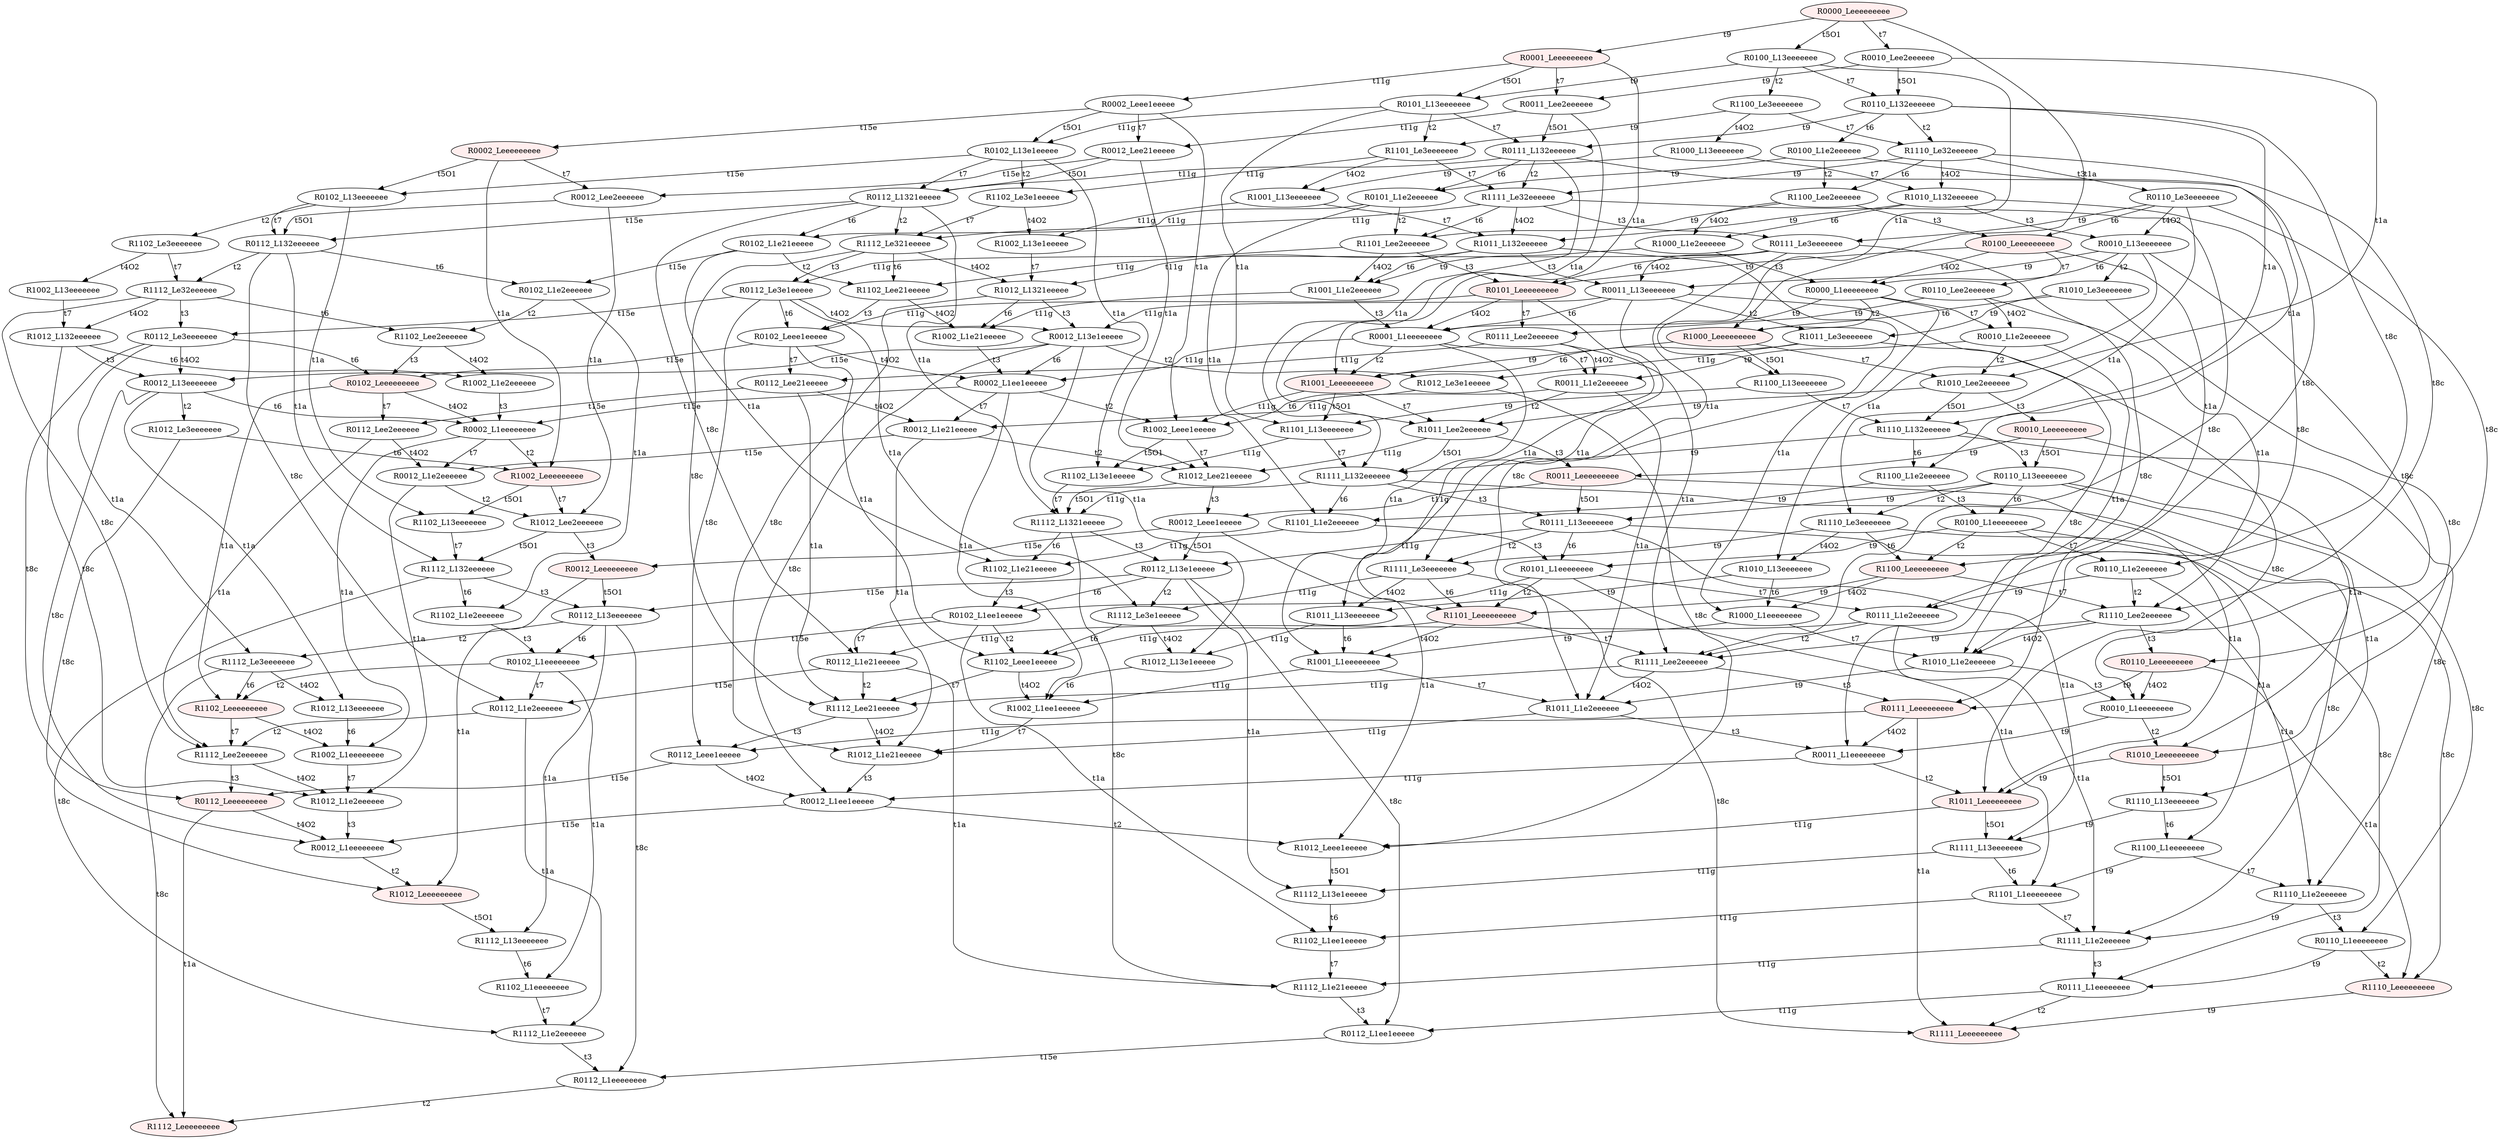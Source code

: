 digraph "SCinput/ic" {
node [style=filled fillcolor="#FFEEEE"]; R0000_Leeeeeeeee ;
node [style=filled fillcolor="#FFEEEE"]; R1000_Leeeeeeeee ;
node [fillcolor="#FFFFFF"]; R1100_L13eeeeeee ;
node [fillcolor="#FFFFFF"]; R1110_L132eeeeee ;
node [fillcolor="#FFFFFF"]; R0110_L13eeeeeee ;
node [fillcolor="#FFFFFF"]; R1110_L13eeeeeee ;
node [fillcolor="#FFFFFF"]; R1100_L1eeeeeeee ;
node [fillcolor="#FFFFFF"]; R1110_L1e2eeeeee ;
node [fillcolor="#FFFFFF"]; R0110_L1eeeeeeee ;
node [style=filled fillcolor="#FFEEEE"]; R1110_Leeeeeeeee ;
node [style=filled fillcolor="#FFEEEE"]; R1111_Leeeeeeeee ;
node [fillcolor="#FFFFFF"]; R0111_L1eeeeeeee ;
node [fillcolor="#FFFFFF"]; R0112_L1ee1eeeee ;
node [fillcolor="#FFFFFF"]; R0112_L1eeeeeeee ;
node [style=filled fillcolor="#FFEEEE"]; R1112_Leeeeeeeee ;
node [fillcolor="#FFFFFF"]; R1111_L1e2eeeeee ;
node [fillcolor="#FFFFFF"]; R1112_L1e21eeeee ;
node [fillcolor="#FFFFFF"]; R1101_L1eeeeeeee ;
node [fillcolor="#FFFFFF"]; R1102_L1ee1eeeee ;
node [fillcolor="#FFFFFF"]; R1111_L13eeeeeee ;
node [fillcolor="#FFFFFF"]; R1112_L13e1eeeee ;
node [fillcolor="#FFFFFF"]; R1110_Le3eeeeeee ;
node [fillcolor="#FFFFFF"]; R1010_L13eeeeeee ;
node [fillcolor="#FFFFFF"]; R1000_L1eeeeeeee ;
node [fillcolor="#FFFFFF"]; R1010_L1e2eeeeee ;
node [fillcolor="#FFFFFF"]; R0010_L1eeeeeeee ;
node [style=filled fillcolor="#FFEEEE"]; R1010_Leeeeeeeee ;
node [style=filled fillcolor="#FFEEEE"]; R1011_Leeeeeeeee ;
node [fillcolor="#FFFFFF"]; R1012_Leee1eeeee ;
node [fillcolor="#FFFFFF"]; R0011_L1eeeeeeee ;
node [fillcolor="#FFFFFF"]; R0012_L1ee1eeeee ;
node [fillcolor="#FFFFFF"]; R0012_L1eeeeeeee ;
node [style=filled fillcolor="#FFEEEE"]; R1012_Leeeeeeeee ;
node [fillcolor="#FFFFFF"]; R1112_L13eeeeeee ;
node [fillcolor="#FFFFFF"]; R1102_L1eeeeeeee ;
node [fillcolor="#FFFFFF"]; R1112_L1e2eeeeee ;
node [fillcolor="#FFFFFF"]; R1011_L1e2eeeeee ;
node [fillcolor="#FFFFFF"]; R1012_L1e21eeeee ;
node [fillcolor="#FFFFFF"]; R1001_L1eeeeeeee ;
node [fillcolor="#FFFFFF"]; R1002_L1ee1eeeee ;
node [fillcolor="#FFFFFF"]; R1011_L13eeeeeee ;
node [fillcolor="#FFFFFF"]; R1012_L13e1eeeee ;
node [style=filled fillcolor="#FFEEEE"]; R1100_Leeeeeeeee ;
node [fillcolor="#FFFFFF"]; R1110_Lee2eeeeee ;
node [style=filled fillcolor="#FFEEEE"]; R0110_Leeeeeeeee ;
node [style=filled fillcolor="#FFEEEE"]; R0111_Leeeeeeeee ;
node [fillcolor="#FFFFFF"]; R0112_Leee1eeeee ;
node [style=filled fillcolor="#FFEEEE"]; R0112_Leeeeeeeee ;
node [fillcolor="#FFFFFF"]; R1111_Lee2eeeeee ;
node [fillcolor="#FFFFFF"]; R1112_Lee21eeeee ;
node [style=filled fillcolor="#FFEEEE"]; R1101_Leeeeeeeee ;
node [fillcolor="#FFFFFF"]; R1102_Leee1eeeee ;
node [fillcolor="#FFFFFF"]; R1111_Le3eeeeeee ;
node [fillcolor="#FFFFFF"]; R1112_Le3e1eeeee ;
node [fillcolor="#FFFFFF"]; R0100_L1eeeeeeee ;
node [fillcolor="#FFFFFF"]; R0110_L1e2eeeeee ;
node [fillcolor="#FFFFFF"]; R0111_L1e2eeeeee ;
node [fillcolor="#FFFFFF"]; R0112_L1e21eeeee ;
node [fillcolor="#FFFFFF"]; R0112_L1e2eeeeee ;
node [fillcolor="#FFFFFF"]; R1112_Lee2eeeeee ;
node [fillcolor="#FFFFFF"]; R1012_L1e2eeeeee ;
node [fillcolor="#FFFFFF"]; R0101_L1eeeeeeee ;
node [fillcolor="#FFFFFF"]; R0102_L1ee1eeeee ;
node [fillcolor="#FFFFFF"]; R0102_L1eeeeeeee ;
node [style=filled fillcolor="#FFEEEE"]; R1102_Leeeeeeeee ;
node [fillcolor="#FFFFFF"]; R1002_L1eeeeeeee ;
node [fillcolor="#FFFFFF"]; R0111_L13eeeeeee ;
node [fillcolor="#FFFFFF"]; R0112_L13e1eeeee ;
node [fillcolor="#FFFFFF"]; R0112_L13eeeeeee ;
node [fillcolor="#FFFFFF"]; R1112_Le3eeeeeee ;
node [fillcolor="#FFFFFF"]; R1012_L13eeeeeee ;
node [fillcolor="#FFFFFF"]; R1100_L1e2eeeeee ;
node [fillcolor="#FFFFFF"]; R1101_L1e2eeeeee ;
node [fillcolor="#FFFFFF"]; R1102_L1e21eeeee ;
node [fillcolor="#FFFFFF"]; R1111_L132eeeeee ;
node [fillcolor="#FFFFFF"]; R1112_L1321eeeee ;
node [fillcolor="#FFFFFF"]; R1101_L13eeeeeee ;
node [fillcolor="#FFFFFF"]; R1102_L13e1eeeee ;
node [fillcolor="#FFFFFF"]; R1010_Lee2eeeeee ;
node [style=filled fillcolor="#FFEEEE"]; R0010_Leeeeeeeee ;
node [style=filled fillcolor="#FFEEEE"]; R0011_Leeeeeeeee ;
node [fillcolor="#FFFFFF"]; R0012_Leee1eeeee ;
node [style=filled fillcolor="#FFEEEE"]; R0012_Leeeeeeeee ;
node [fillcolor="#FFFFFF"]; R1011_Lee2eeeeee ;
node [fillcolor="#FFFFFF"]; R1012_Lee21eeeee ;
node [style=filled fillcolor="#FFEEEE"]; R1001_Leeeeeeeee ;
node [fillcolor="#FFFFFF"]; R1002_Leee1eeeee ;
node [fillcolor="#FFFFFF"]; R0100_L13eeeeeee ;
node [fillcolor="#FFFFFF"]; R1100_Le3eeeeeee ;
node [fillcolor="#FFFFFF"]; R1000_L13eeeeeee ;
node [fillcolor="#FFFFFF"]; R1010_L132eeeeee ;
node [fillcolor="#FFFFFF"]; R0010_L13eeeeeee ;
node [fillcolor="#FFFFFF"]; R1010_Le3eeeeeee ;
node [fillcolor="#FFFFFF"]; R1011_Le3eeeeeee ;
node [fillcolor="#FFFFFF"]; R1012_Le3e1eeeee ;
node [fillcolor="#FFFFFF"]; R0000_L1eeeeeeee ;
node [fillcolor="#FFFFFF"]; R0010_L1e2eeeeee ;
node [fillcolor="#FFFFFF"]; R0011_L1e2eeeeee ;
node [fillcolor="#FFFFFF"]; R0012_L1e21eeeee ;
node [fillcolor="#FFFFFF"]; R0012_L1e2eeeeee ;
node [fillcolor="#FFFFFF"]; R1012_Lee2eeeeee ;
node [fillcolor="#FFFFFF"]; R1112_L132eeeeee ;
node [fillcolor="#FFFFFF"]; R1102_L1e2eeeeee ;
node [fillcolor="#FFFFFF"]; R0001_L1eeeeeeee ;
node [fillcolor="#FFFFFF"]; R0002_L1ee1eeeee ;
node [fillcolor="#FFFFFF"]; R0002_L1eeeeeeee ;
node [style=filled fillcolor="#FFEEEE"]; R1002_Leeeeeeeee ;
node [fillcolor="#FFFFFF"]; R1102_L13eeeeeee ;
node [fillcolor="#FFFFFF"]; R0011_L13eeeeeee ;
node [fillcolor="#FFFFFF"]; R0012_L13e1eeeee ;
node [fillcolor="#FFFFFF"]; R0012_L13eeeeeee ;
node [fillcolor="#FFFFFF"]; R1012_Le3eeeeeee ;
node [fillcolor="#FFFFFF"]; R1000_L1e2eeeeee ;
node [fillcolor="#FFFFFF"]; R1001_L1e2eeeeee ;
node [fillcolor="#FFFFFF"]; R1002_L1e21eeeee ;
node [fillcolor="#FFFFFF"]; R1011_L132eeeeee ;
node [fillcolor="#FFFFFF"]; R1012_L1321eeeee ;
node [fillcolor="#FFFFFF"]; R1001_L13eeeeeee ;
node [fillcolor="#FFFFFF"]; R1002_L13e1eeeee ;
node [fillcolor="#FFFFFF"]; R1110_Le32eeeeee ;
node [fillcolor="#FFFFFF"]; R0110_Le3eeeeeee ;
node [style=filled fillcolor="#FFEEEE"]; R0100_Leeeeeeeee ;
node [fillcolor="#FFFFFF"]; R0110_Lee2eeeeee ;
node [fillcolor="#FFFFFF"]; R0111_Lee2eeeeee ;
node [fillcolor="#FFFFFF"]; R0112_Lee21eeeee ;
node [fillcolor="#FFFFFF"]; R0112_Lee2eeeeee ;
node [style=filled fillcolor="#FFEEEE"]; R0101_Leeeeeeeee ;
node [fillcolor="#FFFFFF"]; R0102_Leee1eeeee ;
node [style=filled fillcolor="#FFEEEE"]; R0102_Leeeeeeeee ;
node [fillcolor="#FFFFFF"]; R0111_Le3eeeeeee ;
node [fillcolor="#FFFFFF"]; R0112_Le3e1eeeee ;
node [fillcolor="#FFFFFF"]; R0112_Le3eeeeeee ;
node [fillcolor="#FFFFFF"]; R1100_Lee2eeeeee ;
node [fillcolor="#FFFFFF"]; R1101_Lee2eeeeee ;
node [fillcolor="#FFFFFF"]; R1102_Lee21eeeee ;
node [fillcolor="#FFFFFF"]; R1111_Le32eeeeee ;
node [fillcolor="#FFFFFF"]; R1112_Le321eeeee ;
node [fillcolor="#FFFFFF"]; R1101_Le3eeeeeee ;
node [fillcolor="#FFFFFF"]; R1102_Le3e1eeeee ;
node [fillcolor="#FFFFFF"]; R0110_L132eeeeee ;
node [fillcolor="#FFFFFF"]; R0100_L1e2eeeeee ;
node [fillcolor="#FFFFFF"]; R0101_L1e2eeeeee ;
node [fillcolor="#FFFFFF"]; R0102_L1e21eeeee ;
node [fillcolor="#FFFFFF"]; R0102_L1e2eeeeee ;
node [fillcolor="#FFFFFF"]; R1102_Lee2eeeeee ;
node [fillcolor="#FFFFFF"]; R1002_L1e2eeeeee ;
node [fillcolor="#FFFFFF"]; R0111_L132eeeeee ;
node [fillcolor="#FFFFFF"]; R0112_L1321eeeee ;
node [fillcolor="#FFFFFF"]; R0112_L132eeeeee ;
node [fillcolor="#FFFFFF"]; R1112_Le32eeeeee ;
node [fillcolor="#FFFFFF"]; R1012_L132eeeeee ;
node [fillcolor="#FFFFFF"]; R0101_L13eeeeeee ;
node [fillcolor="#FFFFFF"]; R0102_L13e1eeeee ;
node [fillcolor="#FFFFFF"]; R0102_L13eeeeeee ;
node [fillcolor="#FFFFFF"]; R1102_Le3eeeeeee ;
node [fillcolor="#FFFFFF"]; R1002_L13eeeeeee ;
node [fillcolor="#FFFFFF"]; R0010_Lee2eeeeee ;
node [fillcolor="#FFFFFF"]; R0011_Lee2eeeeee ;
node [fillcolor="#FFFFFF"]; R0012_Lee21eeeee ;
node [fillcolor="#FFFFFF"]; R0012_Lee2eeeeee ;
node [style=filled fillcolor="#FFEEEE"]; R0001_Leeeeeeeee ;
node [fillcolor="#FFFFFF"]; R0002_Leee1eeeee ;
node [style=filled fillcolor="#FFEEEE"]; R0002_Leeeeeeeee ;
R0000_Leeeeeeeee -> R0001_Leeeeeeeee [label=t9]
R0000_Leeeeeeeee -> R0010_Lee2eeeeee [label=t7]
R0000_Leeeeeeeee -> R0100_L13eeeeeee [label=t5O1]
R0000_Leeeeeeeee -> R1000_Leeeeeeeee [label=t1a]
R1000_Leeeeeeeee -> R1001_Leeeeeeeee [label=t9]
R1000_Leeeeeeeee -> R1010_Lee2eeeeee [label=t7]
R1000_Leeeeeeeee -> R1100_L13eeeeeee [label=t5O1]
R1100_L13eeeeeee -> R1101_L13eeeeeee [label=t9]
R1100_L13eeeeeee -> R1110_L132eeeeee [label=t7]
R1110_L132eeeeee -> R1111_L132eeeeee [label=t9]
R1110_L132eeeeee -> R1110_L1e2eeeeee [label=t8c]
R1110_L132eeeeee -> R1100_L1e2eeeeee [label=t6]
R1110_L132eeeeee -> R0110_L13eeeeeee [label=t3]
R0110_L13eeeeeee -> R0111_L13eeeeeee [label=t9]
R0110_L13eeeeeee -> R0110_L1eeeeeeee [label=t8c]
R0110_L13eeeeeee -> R0100_L1eeeeeeee [label=t6]
R0110_L13eeeeeee -> R1110_Le3eeeeeee [label=t2]
R0110_L13eeeeeee -> R1110_L13eeeeeee [label=t1a]
R1110_L13eeeeeee -> R1111_L13eeeeeee [label=t9]
R1110_L13eeeeeee -> R1100_L1eeeeeeee [label=t6]
R1100_L1eeeeeeee -> R1101_L1eeeeeeee [label=t9]
R1100_L1eeeeeeee -> R1110_L1e2eeeeee [label=t7]
R1110_L1e2eeeeee -> R1111_L1e2eeeeee [label=t9]
R1110_L1e2eeeeee -> R0110_L1eeeeeeee [label=t3]
R0110_L1eeeeeeee -> R0111_L1eeeeeeee [label=t9]
R0110_L1eeeeeeee -> R1110_Leeeeeeeee [label=t2]
R1110_Leeeeeeeee -> R1111_Leeeeeeeee [label=t9]
R0111_L1eeeeeeee -> R0112_L1ee1eeeee [label=t11g]
R0111_L1eeeeeeee -> R1111_Leeeeeeeee [label=t2]
R0112_L1ee1eeeee -> R0112_L1eeeeeeee [label=t15e]
R0112_L1eeeeeeee -> R1112_Leeeeeeeee [label=t2]
R1111_L1e2eeeeee -> R1112_L1e21eeeee [label=t11g]
R1111_L1e2eeeeee -> R0111_L1eeeeeeee [label=t3]
R1112_L1e21eeeee -> R0112_L1ee1eeeee [label=t3]
R1101_L1eeeeeeee -> R1102_L1ee1eeeee [label=t11g]
R1101_L1eeeeeeee -> R1111_L1e2eeeeee [label=t7]
R1102_L1ee1eeeee -> R1112_L1e21eeeee [label=t7]
R1111_L13eeeeeee -> R1112_L13e1eeeee [label=t11g]
R1111_L13eeeeeee -> R1101_L1eeeeeeee [label=t6]
R1112_L13e1eeeee -> R1102_L1ee1eeeee [label=t6]
R1110_Le3eeeeeee -> R1111_Le3eeeeeee [label=t9]
R1110_Le3eeeeeee -> R1110_Leeeeeeeee [label=t8c]
R1110_Le3eeeeeee -> R1100_Leeeeeeeee [label=t6]
R1110_Le3eeeeeee -> R1010_L13eeeeeee [label=t4O2]
R1010_L13eeeeeee -> R1011_L13eeeeeee [label=t9]
R1010_L13eeeeeee -> R1000_L1eeeeeeee [label=t6]
R1000_L1eeeeeeee -> R1001_L1eeeeeeee [label=t9]
R1000_L1eeeeeeee -> R1010_L1e2eeeeee [label=t7]
R1010_L1e2eeeeee -> R1011_L1e2eeeeee [label=t9]
R1010_L1e2eeeeee -> R0010_L1eeeeeeee [label=t3]
R0010_L1eeeeeeee -> R0011_L1eeeeeeee [label=t9]
R0010_L1eeeeeeee -> R1010_Leeeeeeeee [label=t2]
R1010_Leeeeeeeee -> R1011_Leeeeeeeee [label=t9]
R1010_Leeeeeeeee -> R1110_L13eeeeeee [label=t5O1]
R1011_Leeeeeeeee -> R1012_Leee1eeeee [label=t11g]
R1011_Leeeeeeeee -> R1111_L13eeeeeee [label=t5O1]
R1012_Leee1eeeee -> R1112_L13e1eeeee [label=t5O1]
R0011_L1eeeeeeee -> R0012_L1ee1eeeee [label=t11g]
R0011_L1eeeeeeee -> R1011_Leeeeeeeee [label=t2]
R0012_L1ee1eeeee -> R0012_L1eeeeeeee [label=t15e]
R0012_L1ee1eeeee -> R1012_Leee1eeeee [label=t2]
R0012_L1eeeeeeee -> R1012_Leeeeeeeee [label=t2]
R1012_Leeeeeeeee -> R1112_L13eeeeeee [label=t5O1]
R1112_L13eeeeeee -> R1102_L1eeeeeeee [label=t6]
R1102_L1eeeeeeee -> R1112_L1e2eeeeee [label=t7]
R1112_L1e2eeeeee -> R0112_L1eeeeeeee [label=t3]
R1011_L1e2eeeeee -> R1012_L1e21eeeee [label=t11g]
R1011_L1e2eeeeee -> R0011_L1eeeeeeee [label=t3]
R1012_L1e21eeeee -> R0012_L1ee1eeeee [label=t3]
R1001_L1eeeeeeee -> R1002_L1ee1eeeee [label=t11g]
R1001_L1eeeeeeee -> R1011_L1e2eeeeee [label=t7]
R1002_L1ee1eeeee -> R1012_L1e21eeeee [label=t7]
R1011_L13eeeeeee -> R1012_L13e1eeeee [label=t11g]
R1011_L13eeeeeee -> R1001_L1eeeeeeee [label=t6]
R1012_L13e1eeeee -> R1002_L1ee1eeeee [label=t6]
R1100_Leeeeeeeee -> R1101_Leeeeeeeee [label=t9]
R1100_Leeeeeeeee -> R1110_Lee2eeeeee [label=t7]
R1100_Leeeeeeeee -> R1000_L1eeeeeeee [label=t4O2]
R1110_Lee2eeeeee -> R1111_Lee2eeeeee [label=t9]
R1110_Lee2eeeeee -> R1010_L1e2eeeeee [label=t4O2]
R1110_Lee2eeeeee -> R0110_Leeeeeeeee [label=t3]
R0110_Leeeeeeeee -> R0111_Leeeeeeeee [label=t9]
R0110_Leeeeeeeee -> R0010_L1eeeeeeee [label=t4O2]
R0110_Leeeeeeeee -> R1110_Leeeeeeeee [label=t1a]
R0111_Leeeeeeeee -> R0112_Leee1eeeee [label=t11g]
R0111_Leeeeeeeee -> R0011_L1eeeeeeee [label=t4O2]
R0111_Leeeeeeeee -> R1111_Leeeeeeeee [label=t1a]
R0112_Leee1eeeee -> R0012_L1ee1eeeee [label=t4O2]
R0112_Leee1eeeee -> R0112_Leeeeeeeee [label=t15e]
R0112_Leeeeeeeee -> R0012_L1eeeeeeee [label=t4O2]
R0112_Leeeeeeeee -> R1112_Leeeeeeeee [label=t1a]
R1111_Lee2eeeeee -> R1112_Lee21eeeee [label=t11g]
R1111_Lee2eeeeee -> R1011_L1e2eeeeee [label=t4O2]
R1111_Lee2eeeeee -> R0111_Leeeeeeeee [label=t3]
R1112_Lee21eeeee -> R1012_L1e21eeeee [label=t4O2]
R1112_Lee21eeeee -> R0112_Leee1eeeee [label=t3]
R1101_Leeeeeeeee -> R1102_Leee1eeeee [label=t11g]
R1101_Leeeeeeeee -> R1111_Lee2eeeeee [label=t7]
R1101_Leeeeeeeee -> R1001_L1eeeeeeee [label=t4O2]
R1102_Leee1eeeee -> R1112_Lee21eeeee [label=t7]
R1102_Leee1eeeee -> R1002_L1ee1eeeee [label=t4O2]
R1111_Le3eeeeeee -> R1112_Le3e1eeeee [label=t11g]
R1111_Le3eeeeeee -> R1111_Leeeeeeeee [label=t8c]
R1111_Le3eeeeeee -> R1101_Leeeeeeeee [label=t6]
R1111_Le3eeeeeee -> R1011_L13eeeeeee [label=t4O2]
R1112_Le3e1eeeee -> R1102_Leee1eeeee [label=t6]
R1112_Le3e1eeeee -> R1012_L13e1eeeee [label=t4O2]
R0100_L1eeeeeeee -> R0101_L1eeeeeeee [label=t9]
R0100_L1eeeeeeee -> R0110_L1e2eeeeee [label=t7]
R0100_L1eeeeeeee -> R1100_Leeeeeeeee [label=t2]
R0100_L1eeeeeeee -> R1100_L1eeeeeeee [label=t1a]
R0110_L1e2eeeeee -> R0111_L1e2eeeeee [label=t9]
R0110_L1e2eeeeee -> R1110_Lee2eeeeee [label=t2]
R0110_L1e2eeeeee -> R1110_L1e2eeeeee [label=t1a]
R0111_L1e2eeeeee -> R0112_L1e21eeeee [label=t11g]
R0111_L1e2eeeeee -> R1111_Lee2eeeeee [label=t2]
R0111_L1e2eeeeee -> R1111_L1e2eeeeee [label=t1a]
R0112_L1e21eeeee -> R0112_L1e2eeeeee [label=t15e]
R0112_L1e21eeeee -> R1112_Lee21eeeee [label=t2]
R0112_L1e21eeeee -> R1112_L1e21eeeee [label=t1a]
R0112_L1e2eeeeee -> R1112_Lee2eeeeee [label=t2]
R0112_L1e2eeeeee -> R1112_L1e2eeeeee [label=t1a]
R1112_Lee2eeeeee -> R1012_L1e2eeeeee [label=t4O2]
R1112_Lee2eeeeee -> R0112_Leeeeeeeee [label=t3]
R1012_L1e2eeeeee -> R0012_L1eeeeeeee [label=t3]
R0101_L1eeeeeeee -> R0102_L1ee1eeeee [label=t11g]
R0101_L1eeeeeeee -> R0111_L1e2eeeeee [label=t7]
R0101_L1eeeeeeee -> R1101_Leeeeeeeee [label=t2]
R0101_L1eeeeeeee -> R1101_L1eeeeeeee [label=t1a]
R0102_L1ee1eeeee -> R0112_L1e21eeeee [label=t7]
R0102_L1ee1eeeee -> R0102_L1eeeeeeee [label=t15e]
R0102_L1ee1eeeee -> R1102_Leee1eeeee [label=t2]
R0102_L1ee1eeeee -> R1102_L1ee1eeeee [label=t1a]
R0102_L1eeeeeeee -> R0112_L1e2eeeeee [label=t7]
R0102_L1eeeeeeee -> R1102_Leeeeeeeee [label=t2]
R0102_L1eeeeeeee -> R1102_L1eeeeeeee [label=t1a]
R1102_Leeeeeeeee -> R1112_Lee2eeeeee [label=t7]
R1102_Leeeeeeeee -> R1002_L1eeeeeeee [label=t4O2]
R1002_L1eeeeeeee -> R1012_L1e2eeeeee [label=t7]
R0111_L13eeeeeee -> R0112_L13e1eeeee [label=t11g]
R0111_L13eeeeeee -> R0111_L1eeeeeeee [label=t8c]
R0111_L13eeeeeee -> R0101_L1eeeeeeee [label=t6]
R0111_L13eeeeeee -> R1111_Le3eeeeeee [label=t2]
R0111_L13eeeeeee -> R1111_L13eeeeeee [label=t1a]
R0112_L13e1eeeee -> R0112_L1ee1eeeee [label=t8c]
R0112_L13e1eeeee -> R0102_L1ee1eeeee [label=t6]
R0112_L13e1eeeee -> R0112_L13eeeeeee [label=t15e]
R0112_L13e1eeeee -> R1112_Le3e1eeeee [label=t2]
R0112_L13e1eeeee -> R1112_L13e1eeeee [label=t1a]
R0112_L13eeeeeee -> R0112_L1eeeeeeee [label=t8c]
R0112_L13eeeeeee -> R0102_L1eeeeeeee [label=t6]
R0112_L13eeeeeee -> R1112_Le3eeeeeee [label=t2]
R0112_L13eeeeeee -> R1112_L13eeeeeee [label=t1a]
R1112_Le3eeeeeee -> R1112_Leeeeeeeee [label=t8c]
R1112_Le3eeeeeee -> R1102_Leeeeeeeee [label=t6]
R1112_Le3eeeeeee -> R1012_L13eeeeeee [label=t4O2]
R1012_L13eeeeeee -> R1002_L1eeeeeeee [label=t6]
R1100_L1e2eeeeee -> R1101_L1e2eeeeee [label=t9]
R1100_L1e2eeeeee -> R0100_L1eeeeeeee [label=t3]
R1101_L1e2eeeeee -> R1102_L1e21eeeee [label=t11g]
R1101_L1e2eeeeee -> R0101_L1eeeeeeee [label=t3]
R1102_L1e21eeeee -> R0102_L1ee1eeeee [label=t3]
R1111_L132eeeeee -> R1112_L1321eeeee [label=t11g]
R1111_L132eeeeee -> R1111_L1e2eeeeee [label=t8c]
R1111_L132eeeeee -> R1101_L1e2eeeeee [label=t6]
R1111_L132eeeeee -> R0111_L13eeeeeee [label=t3]
R1112_L1321eeeee -> R1112_L1e21eeeee [label=t8c]
R1112_L1321eeeee -> R1102_L1e21eeeee [label=t6]
R1112_L1321eeeee -> R0112_L13e1eeeee [label=t3]
R1101_L13eeeeeee -> R1102_L13e1eeeee [label=t11g]
R1101_L13eeeeeee -> R1111_L132eeeeee [label=t7]
R1102_L13e1eeeee -> R1112_L1321eeeee [label=t7]
R1010_Lee2eeeeee -> R1011_Lee2eeeeee [label=t9]
R1010_Lee2eeeeee -> R1110_L132eeeeee [label=t5O1]
R1010_Lee2eeeeee -> R0010_Leeeeeeeee [label=t3]
R0010_Leeeeeeeee -> R0011_Leeeeeeeee [label=t9]
R0010_Leeeeeeeee -> R0110_L13eeeeeee [label=t5O1]
R0010_Leeeeeeeee -> R1010_Leeeeeeeee [label=t1a]
R0011_Leeeeeeeee -> R0012_Leee1eeeee [label=t11g]
R0011_Leeeeeeeee -> R0111_L13eeeeeee [label=t5O1]
R0011_Leeeeeeeee -> R1011_Leeeeeeeee [label=t1a]
R0012_Leee1eeeee -> R0112_L13e1eeeee [label=t5O1]
R0012_Leee1eeeee -> R0012_Leeeeeeeee [label=t15e]
R0012_Leee1eeeee -> R1012_Leee1eeeee [label=t1a]
R0012_Leeeeeeeee -> R0112_L13eeeeeee [label=t5O1]
R0012_Leeeeeeeee -> R1012_Leeeeeeeee [label=t1a]
R1011_Lee2eeeeee -> R1012_Lee21eeeee [label=t11g]
R1011_Lee2eeeeee -> R1111_L132eeeeee [label=t5O1]
R1011_Lee2eeeeee -> R0011_Leeeeeeeee [label=t3]
R1012_Lee21eeeee -> R1112_L1321eeeee [label=t5O1]
R1012_Lee21eeeee -> R0012_Leee1eeeee [label=t3]
R1001_Leeeeeeeee -> R1002_Leee1eeeee [label=t11g]
R1001_Leeeeeeeee -> R1011_Lee2eeeeee [label=t7]
R1001_Leeeeeeeee -> R1101_L13eeeeeee [label=t5O1]
R1002_Leee1eeeee -> R1012_Lee21eeeee [label=t7]
R1002_Leee1eeeee -> R1102_L13e1eeeee [label=t5O1]
R0100_L13eeeeeee -> R0101_L13eeeeeee [label=t9]
R0100_L13eeeeeee -> R0110_L132eeeeee [label=t7]
R0100_L13eeeeeee -> R1100_Le3eeeeeee [label=t2]
R0100_L13eeeeeee -> R1100_L13eeeeeee [label=t1a]
R1100_Le3eeeeeee -> R1101_Le3eeeeeee [label=t9]
R1100_Le3eeeeeee -> R1110_Le32eeeeee [label=t7]
R1100_Le3eeeeeee -> R1000_L13eeeeeee [label=t4O2]
R1000_L13eeeeeee -> R1001_L13eeeeeee [label=t9]
R1000_L13eeeeeee -> R1010_L132eeeeee [label=t7]
R1010_L132eeeeee -> R1011_L132eeeeee [label=t9]
R1010_L132eeeeee -> R1010_L1e2eeeeee [label=t8c]
R1010_L132eeeeee -> R1000_L1e2eeeeee [label=t6]
R1010_L132eeeeee -> R0010_L13eeeeeee [label=t3]
R0010_L13eeeeeee -> R0011_L13eeeeeee [label=t9]
R0010_L13eeeeeee -> R0010_L1eeeeeeee [label=t8c]
R0010_L13eeeeeee -> R0000_L1eeeeeeee [label=t6]
R0010_L13eeeeeee -> R1010_Le3eeeeeee [label=t2]
R0010_L13eeeeeee -> R1010_L13eeeeeee [label=t1a]
R1010_Le3eeeeeee -> R1011_Le3eeeeeee [label=t9]
R1010_Le3eeeeeee -> R1010_Leeeeeeeee [label=t8c]
R1010_Le3eeeeeee -> R1000_Leeeeeeeee [label=t6]
R1011_Le3eeeeeee -> R1012_Le3e1eeeee [label=t11g]
R1011_Le3eeeeeee -> R1011_Leeeeeeeee [label=t8c]
R1011_Le3eeeeeee -> R1001_Leeeeeeeee [label=t6]
R1012_Le3e1eeeee -> R1012_Leee1eeeee [label=t8c]
R1012_Le3e1eeeee -> R1002_Leee1eeeee [label=t6]
R0000_L1eeeeeeee -> R0001_L1eeeeeeee [label=t9]
R0000_L1eeeeeeee -> R0010_L1e2eeeeee [label=t7]
R0000_L1eeeeeeee -> R1000_Leeeeeeeee [label=t2]
R0000_L1eeeeeeee -> R1000_L1eeeeeeee [label=t1a]
R0010_L1e2eeeeee -> R0011_L1e2eeeeee [label=t9]
R0010_L1e2eeeeee -> R1010_Lee2eeeeee [label=t2]
R0010_L1e2eeeeee -> R1010_L1e2eeeeee [label=t1a]
R0011_L1e2eeeeee -> R0012_L1e21eeeee [label=t11g]
R0011_L1e2eeeeee -> R1011_Lee2eeeeee [label=t2]
R0011_L1e2eeeeee -> R1011_L1e2eeeeee [label=t1a]
R0012_L1e21eeeee -> R0012_L1e2eeeeee [label=t15e]
R0012_L1e21eeeee -> R1012_Lee21eeeee [label=t2]
R0012_L1e21eeeee -> R1012_L1e21eeeee [label=t1a]
R0012_L1e2eeeeee -> R1012_Lee2eeeeee [label=t2]
R0012_L1e2eeeeee -> R1012_L1e2eeeeee [label=t1a]
R1012_Lee2eeeeee -> R1112_L132eeeeee [label=t5O1]
R1012_Lee2eeeeee -> R0012_Leeeeeeeee [label=t3]
R1112_L132eeeeee -> R1112_L1e2eeeeee [label=t8c]
R1112_L132eeeeee -> R1102_L1e2eeeeee [label=t6]
R1112_L132eeeeee -> R0112_L13eeeeeee [label=t3]
R1102_L1e2eeeeee -> R0102_L1eeeeeeee [label=t3]
R0001_L1eeeeeeee -> R0002_L1ee1eeeee [label=t11g]
R0001_L1eeeeeeee -> R0011_L1e2eeeeee [label=t7]
R0001_L1eeeeeeee -> R1001_Leeeeeeeee [label=t2]
R0001_L1eeeeeeee -> R1001_L1eeeeeeee [label=t1a]
R0002_L1ee1eeeee -> R0012_L1e21eeeee [label=t7]
R0002_L1ee1eeeee -> R0002_L1eeeeeeee [label=t15e]
R0002_L1ee1eeeee -> R1002_Leee1eeeee [label=t2]
R0002_L1ee1eeeee -> R1002_L1ee1eeeee [label=t1a]
R0002_L1eeeeeeee -> R0012_L1e2eeeeee [label=t7]
R0002_L1eeeeeeee -> R1002_Leeeeeeeee [label=t2]
R0002_L1eeeeeeee -> R1002_L1eeeeeeee [label=t1a]
R1002_Leeeeeeeee -> R1012_Lee2eeeeee [label=t7]
R1002_Leeeeeeeee -> R1102_L13eeeeeee [label=t5O1]
R1102_L13eeeeeee -> R1112_L132eeeeee [label=t7]
R0011_L13eeeeeee -> R0012_L13e1eeeee [label=t11g]
R0011_L13eeeeeee -> R0011_L1eeeeeeee [label=t8c]
R0011_L13eeeeeee -> R0001_L1eeeeeeee [label=t6]
R0011_L13eeeeeee -> R1011_Le3eeeeeee [label=t2]
R0011_L13eeeeeee -> R1011_L13eeeeeee [label=t1a]
R0012_L13e1eeeee -> R0012_L1ee1eeeee [label=t8c]
R0012_L13e1eeeee -> R0002_L1ee1eeeee [label=t6]
R0012_L13e1eeeee -> R0012_L13eeeeeee [label=t15e]
R0012_L13e1eeeee -> R1012_Le3e1eeeee [label=t2]
R0012_L13e1eeeee -> R1012_L13e1eeeee [label=t1a]
R0012_L13eeeeeee -> R0012_L1eeeeeeee [label=t8c]
R0012_L13eeeeeee -> R0002_L1eeeeeeee [label=t6]
R0012_L13eeeeeee -> R1012_Le3eeeeeee [label=t2]
R0012_L13eeeeeee -> R1012_L13eeeeeee [label=t1a]
R1012_Le3eeeeeee -> R1012_Leeeeeeeee [label=t8c]
R1012_Le3eeeeeee -> R1002_Leeeeeeeee [label=t6]
R1000_L1e2eeeeee -> R1001_L1e2eeeeee [label=t9]
R1000_L1e2eeeeee -> R0000_L1eeeeeeee [label=t3]
R1001_L1e2eeeeee -> R1002_L1e21eeeee [label=t11g]
R1001_L1e2eeeeee -> R0001_L1eeeeeeee [label=t3]
R1002_L1e21eeeee -> R0002_L1ee1eeeee [label=t3]
R1011_L132eeeeee -> R1012_L1321eeeee [label=t11g]
R1011_L132eeeeee -> R1011_L1e2eeeeee [label=t8c]
R1011_L132eeeeee -> R1001_L1e2eeeeee [label=t6]
R1011_L132eeeeee -> R0011_L13eeeeeee [label=t3]
R1012_L1321eeeee -> R1012_L1e21eeeee [label=t8c]
R1012_L1321eeeee -> R1002_L1e21eeeee [label=t6]
R1012_L1321eeeee -> R0012_L13e1eeeee [label=t3]
R1001_L13eeeeeee -> R1002_L13e1eeeee [label=t11g]
R1001_L13eeeeeee -> R1011_L132eeeeee [label=t7]
R1002_L13e1eeeee -> R1012_L1321eeeee [label=t7]
R1110_Le32eeeeee -> R1111_Le32eeeeee [label=t9]
R1110_Le32eeeeee -> R1110_Lee2eeeeee [label=t8c]
R1110_Le32eeeeee -> R1100_Lee2eeeeee [label=t6]
R1110_Le32eeeeee -> R1010_L132eeeeee [label=t4O2]
R1110_Le32eeeeee -> R0110_Le3eeeeeee [label=t3]
R0110_Le3eeeeeee -> R0111_Le3eeeeeee [label=t9]
R0110_Le3eeeeeee -> R0110_Leeeeeeeee [label=t8c]
R0110_Le3eeeeeee -> R0100_Leeeeeeeee [label=t6]
R0110_Le3eeeeeee -> R0010_L13eeeeeee [label=t4O2]
R0110_Le3eeeeeee -> R1110_Le3eeeeeee [label=t1a]
R0100_Leeeeeeeee -> R0101_Leeeeeeeee [label=t9]
R0100_Leeeeeeeee -> R0110_Lee2eeeeee [label=t7]
R0100_Leeeeeeeee -> R0000_L1eeeeeeee [label=t4O2]
R0100_Leeeeeeeee -> R1100_Leeeeeeeee [label=t1a]
R0110_Lee2eeeeee -> R0111_Lee2eeeeee [label=t9]
R0110_Lee2eeeeee -> R0010_L1e2eeeeee [label=t4O2]
R0110_Lee2eeeeee -> R1110_Lee2eeeeee [label=t1a]
R0111_Lee2eeeeee -> R0112_Lee21eeeee [label=t11g]
R0111_Lee2eeeeee -> R0011_L1e2eeeeee [label=t4O2]
R0111_Lee2eeeeee -> R1111_Lee2eeeeee [label=t1a]
R0112_Lee21eeeee -> R0012_L1e21eeeee [label=t4O2]
R0112_Lee21eeeee -> R0112_Lee2eeeeee [label=t15e]
R0112_Lee21eeeee -> R1112_Lee21eeeee [label=t1a]
R0112_Lee2eeeeee -> R0012_L1e2eeeeee [label=t4O2]
R0112_Lee2eeeeee -> R1112_Lee2eeeeee [label=t1a]
R0101_Leeeeeeeee -> R0102_Leee1eeeee [label=t11g]
R0101_Leeeeeeeee -> R0111_Lee2eeeeee [label=t7]
R0101_Leeeeeeeee -> R0001_L1eeeeeeee [label=t4O2]
R0101_Leeeeeeeee -> R1101_Leeeeeeeee [label=t1a]
R0102_Leee1eeeee -> R0112_Lee21eeeee [label=t7]
R0102_Leee1eeeee -> R0002_L1ee1eeeee [label=t4O2]
R0102_Leee1eeeee -> R0102_Leeeeeeeee [label=t15e]
R0102_Leee1eeeee -> R1102_Leee1eeeee [label=t1a]
R0102_Leeeeeeeee -> R0112_Lee2eeeeee [label=t7]
R0102_Leeeeeeeee -> R0002_L1eeeeeeee [label=t4O2]
R0102_Leeeeeeeee -> R1102_Leeeeeeeee [label=t1a]
R0111_Le3eeeeeee -> R0112_Le3e1eeeee [label=t11g]
R0111_Le3eeeeeee -> R0111_Leeeeeeeee [label=t8c]
R0111_Le3eeeeeee -> R0101_Leeeeeeeee [label=t6]
R0111_Le3eeeeeee -> R0011_L13eeeeeee [label=t4O2]
R0111_Le3eeeeeee -> R1111_Le3eeeeeee [label=t1a]
R0112_Le3e1eeeee -> R0112_Leee1eeeee [label=t8c]
R0112_Le3e1eeeee -> R0102_Leee1eeeee [label=t6]
R0112_Le3e1eeeee -> R0012_L13e1eeeee [label=t4O2]
R0112_Le3e1eeeee -> R0112_Le3eeeeeee [label=t15e]
R0112_Le3e1eeeee -> R1112_Le3e1eeeee [label=t1a]
R0112_Le3eeeeeee -> R0112_Leeeeeeeee [label=t8c]
R0112_Le3eeeeeee -> R0102_Leeeeeeeee [label=t6]
R0112_Le3eeeeeee -> R0012_L13eeeeeee [label=t4O2]
R0112_Le3eeeeeee -> R1112_Le3eeeeeee [label=t1a]
R1100_Lee2eeeeee -> R1101_Lee2eeeeee [label=t9]
R1100_Lee2eeeeee -> R1000_L1e2eeeeee [label=t4O2]
R1100_Lee2eeeeee -> R0100_Leeeeeeeee [label=t3]
R1101_Lee2eeeeee -> R1102_Lee21eeeee [label=t11g]
R1101_Lee2eeeeee -> R1001_L1e2eeeeee [label=t4O2]
R1101_Lee2eeeeee -> R0101_Leeeeeeeee [label=t3]
R1102_Lee21eeeee -> R1002_L1e21eeeee [label=t4O2]
R1102_Lee21eeeee -> R0102_Leee1eeeee [label=t3]
R1111_Le32eeeeee -> R1112_Le321eeeee [label=t11g]
R1111_Le32eeeeee -> R1111_Lee2eeeeee [label=t8c]
R1111_Le32eeeeee -> R1101_Lee2eeeeee [label=t6]
R1111_Le32eeeeee -> R1011_L132eeeeee [label=t4O2]
R1111_Le32eeeeee -> R0111_Le3eeeeeee [label=t3]
R1112_Le321eeeee -> R1112_Lee21eeeee [label=t8c]
R1112_Le321eeeee -> R1102_Lee21eeeee [label=t6]
R1112_Le321eeeee -> R1012_L1321eeeee [label=t4O2]
R1112_Le321eeeee -> R0112_Le3e1eeeee [label=t3]
R1101_Le3eeeeeee -> R1102_Le3e1eeeee [label=t11g]
R1101_Le3eeeeeee -> R1111_Le32eeeeee [label=t7]
R1101_Le3eeeeeee -> R1001_L13eeeeeee [label=t4O2]
R1102_Le3e1eeeee -> R1112_Le321eeeee [label=t7]
R1102_Le3e1eeeee -> R1002_L13e1eeeee [label=t4O2]
R0110_L132eeeeee -> R0111_L132eeeeee [label=t9]
R0110_L132eeeeee -> R0110_L1e2eeeeee [label=t8c]
R0110_L132eeeeee -> R0100_L1e2eeeeee [label=t6]
R0110_L132eeeeee -> R1110_Le32eeeeee [label=t2]
R0110_L132eeeeee -> R1110_L132eeeeee [label=t1a]
R0100_L1e2eeeeee -> R0101_L1e2eeeeee [label=t9]
R0100_L1e2eeeeee -> R1100_Lee2eeeeee [label=t2]
R0100_L1e2eeeeee -> R1100_L1e2eeeeee [label=t1a]
R0101_L1e2eeeeee -> R0102_L1e21eeeee [label=t11g]
R0101_L1e2eeeeee -> R1101_Lee2eeeeee [label=t2]
R0101_L1e2eeeeee -> R1101_L1e2eeeeee [label=t1a]
R0102_L1e21eeeee -> R0102_L1e2eeeeee [label=t15e]
R0102_L1e21eeeee -> R1102_Lee21eeeee [label=t2]
R0102_L1e21eeeee -> R1102_L1e21eeeee [label=t1a]
R0102_L1e2eeeeee -> R1102_Lee2eeeeee [label=t2]
R0102_L1e2eeeeee -> R1102_L1e2eeeeee [label=t1a]
R1102_Lee2eeeeee -> R1002_L1e2eeeeee [label=t4O2]
R1102_Lee2eeeeee -> R0102_Leeeeeeeee [label=t3]
R1002_L1e2eeeeee -> R0002_L1eeeeeeee [label=t3]
R0111_L132eeeeee -> R0112_L1321eeeee [label=t11g]
R0111_L132eeeeee -> R0111_L1e2eeeeee [label=t8c]
R0111_L132eeeeee -> R0101_L1e2eeeeee [label=t6]
R0111_L132eeeeee -> R1111_Le32eeeeee [label=t2]
R0111_L132eeeeee -> R1111_L132eeeeee [label=t1a]
R0112_L1321eeeee -> R0112_L1e21eeeee [label=t8c]
R0112_L1321eeeee -> R0102_L1e21eeeee [label=t6]
R0112_L1321eeeee -> R0112_L132eeeeee [label=t15e]
R0112_L1321eeeee -> R1112_Le321eeeee [label=t2]
R0112_L1321eeeee -> R1112_L1321eeeee [label=t1a]
R0112_L132eeeeee -> R0112_L1e2eeeeee [label=t8c]
R0112_L132eeeeee -> R0102_L1e2eeeeee [label=t6]
R0112_L132eeeeee -> R1112_Le32eeeeee [label=t2]
R0112_L132eeeeee -> R1112_L132eeeeee [label=t1a]
R1112_Le32eeeeee -> R1112_Lee2eeeeee [label=t8c]
R1112_Le32eeeeee -> R1102_Lee2eeeeee [label=t6]
R1112_Le32eeeeee -> R1012_L132eeeeee [label=t4O2]
R1112_Le32eeeeee -> R0112_Le3eeeeeee [label=t3]
R1012_L132eeeeee -> R1012_L1e2eeeeee [label=t8c]
R1012_L132eeeeee -> R1002_L1e2eeeeee [label=t6]
R1012_L132eeeeee -> R0012_L13eeeeeee [label=t3]
R0101_L13eeeeeee -> R0102_L13e1eeeee [label=t11g]
R0101_L13eeeeeee -> R0111_L132eeeeee [label=t7]
R0101_L13eeeeeee -> R1101_Le3eeeeeee [label=t2]
R0101_L13eeeeeee -> R1101_L13eeeeeee [label=t1a]
R0102_L13e1eeeee -> R0112_L1321eeeee [label=t7]
R0102_L13e1eeeee -> R0102_L13eeeeeee [label=t15e]
R0102_L13e1eeeee -> R1102_Le3e1eeeee [label=t2]
R0102_L13e1eeeee -> R1102_L13e1eeeee [label=t1a]
R0102_L13eeeeeee -> R0112_L132eeeeee [label=t7]
R0102_L13eeeeeee -> R1102_Le3eeeeeee [label=t2]
R0102_L13eeeeeee -> R1102_L13eeeeeee [label=t1a]
R1102_Le3eeeeeee -> R1112_Le32eeeeee [label=t7]
R1102_Le3eeeeeee -> R1002_L13eeeeeee [label=t4O2]
R1002_L13eeeeeee -> R1012_L132eeeeee [label=t7]
R0010_Lee2eeeeee -> R0011_Lee2eeeeee [label=t9]
R0010_Lee2eeeeee -> R0110_L132eeeeee [label=t5O1]
R0010_Lee2eeeeee -> R1010_Lee2eeeeee [label=t1a]
R0011_Lee2eeeeee -> R0012_Lee21eeeee [label=t11g]
R0011_Lee2eeeeee -> R0111_L132eeeeee [label=t5O1]
R0011_Lee2eeeeee -> R1011_Lee2eeeeee [label=t1a]
R0012_Lee21eeeee -> R0112_L1321eeeee [label=t5O1]
R0012_Lee21eeeee -> R0012_Lee2eeeeee [label=t15e]
R0012_Lee21eeeee -> R1012_Lee21eeeee [label=t1a]
R0012_Lee2eeeeee -> R0112_L132eeeeee [label=t5O1]
R0012_Lee2eeeeee -> R1012_Lee2eeeeee [label=t1a]
R0001_Leeeeeeeee -> R0002_Leee1eeeee [label=t11g]
R0001_Leeeeeeeee -> R0011_Lee2eeeeee [label=t7]
R0001_Leeeeeeeee -> R0101_L13eeeeeee [label=t5O1]
R0001_Leeeeeeeee -> R1001_Leeeeeeeee [label=t1a]
R0002_Leee1eeeee -> R0012_Lee21eeeee [label=t7]
R0002_Leee1eeeee -> R0102_L13e1eeeee [label=t5O1]
R0002_Leee1eeeee -> R0002_Leeeeeeeee [label=t15e]
R0002_Leee1eeeee -> R1002_Leee1eeeee [label=t1a]
R0002_Leeeeeeeee -> R0012_Lee2eeeeee [label=t7]
R0002_Leeeeeeeee -> R0102_L13eeeeeee [label=t5O1]
R0002_Leeeeeeeee -> R1002_Leeeeeeeee [label=t1a]
}